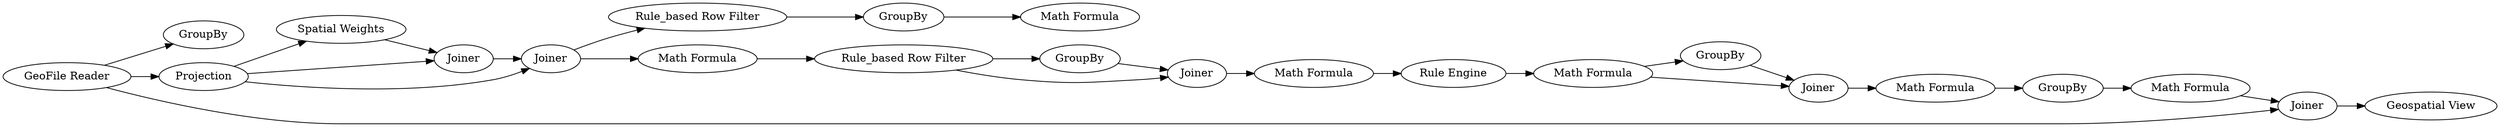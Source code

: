 digraph {
	1 [label="GeoFile Reader"]
	2 [label=GroupBy]
	3 [label=Projection]
	4 [label="Spatial Weights"]
	5 [label=Joiner]
	6 [label=Joiner]
	7 [label="Rule_based Row Filter"]
	8 [label=GroupBy]
	9 [label="Math Formula"]
	10 [label="Math Formula"]
	11 [label="Rule_based Row Filter"]
	12 [label=GroupBy]
	13 [label=Joiner]
	14 [label="Math Formula"]
	15 [label="Rule Engine"]
	16 [label="Math Formula"]
	17 [label=GroupBy]
	18 [label=Joiner]
	19 [label="Math Formula"]
	20 [label=GroupBy]
	21 [label="Math Formula"]
	22 [label=Joiner]
	23 [label="Geospatial View"]
	1 -> 3
	1 -> 2
	1 -> 22
	3 -> 6
	3 -> 5
	3 -> 4
	4 -> 5
	5 -> 6
	6 -> 7
	6 -> 10
	7 -> 8
	8 -> 9
	10 -> 11
	11 -> 13
	11 -> 12
	12 -> 13
	13 -> 14
	14 -> 15
	15 -> 16
	16 -> 17
	16 -> 18
	17 -> 18
	18 -> 19
	19 -> 20
	20 -> 21
	21 -> 22
	22 -> 23
	rankdir=LR
}

